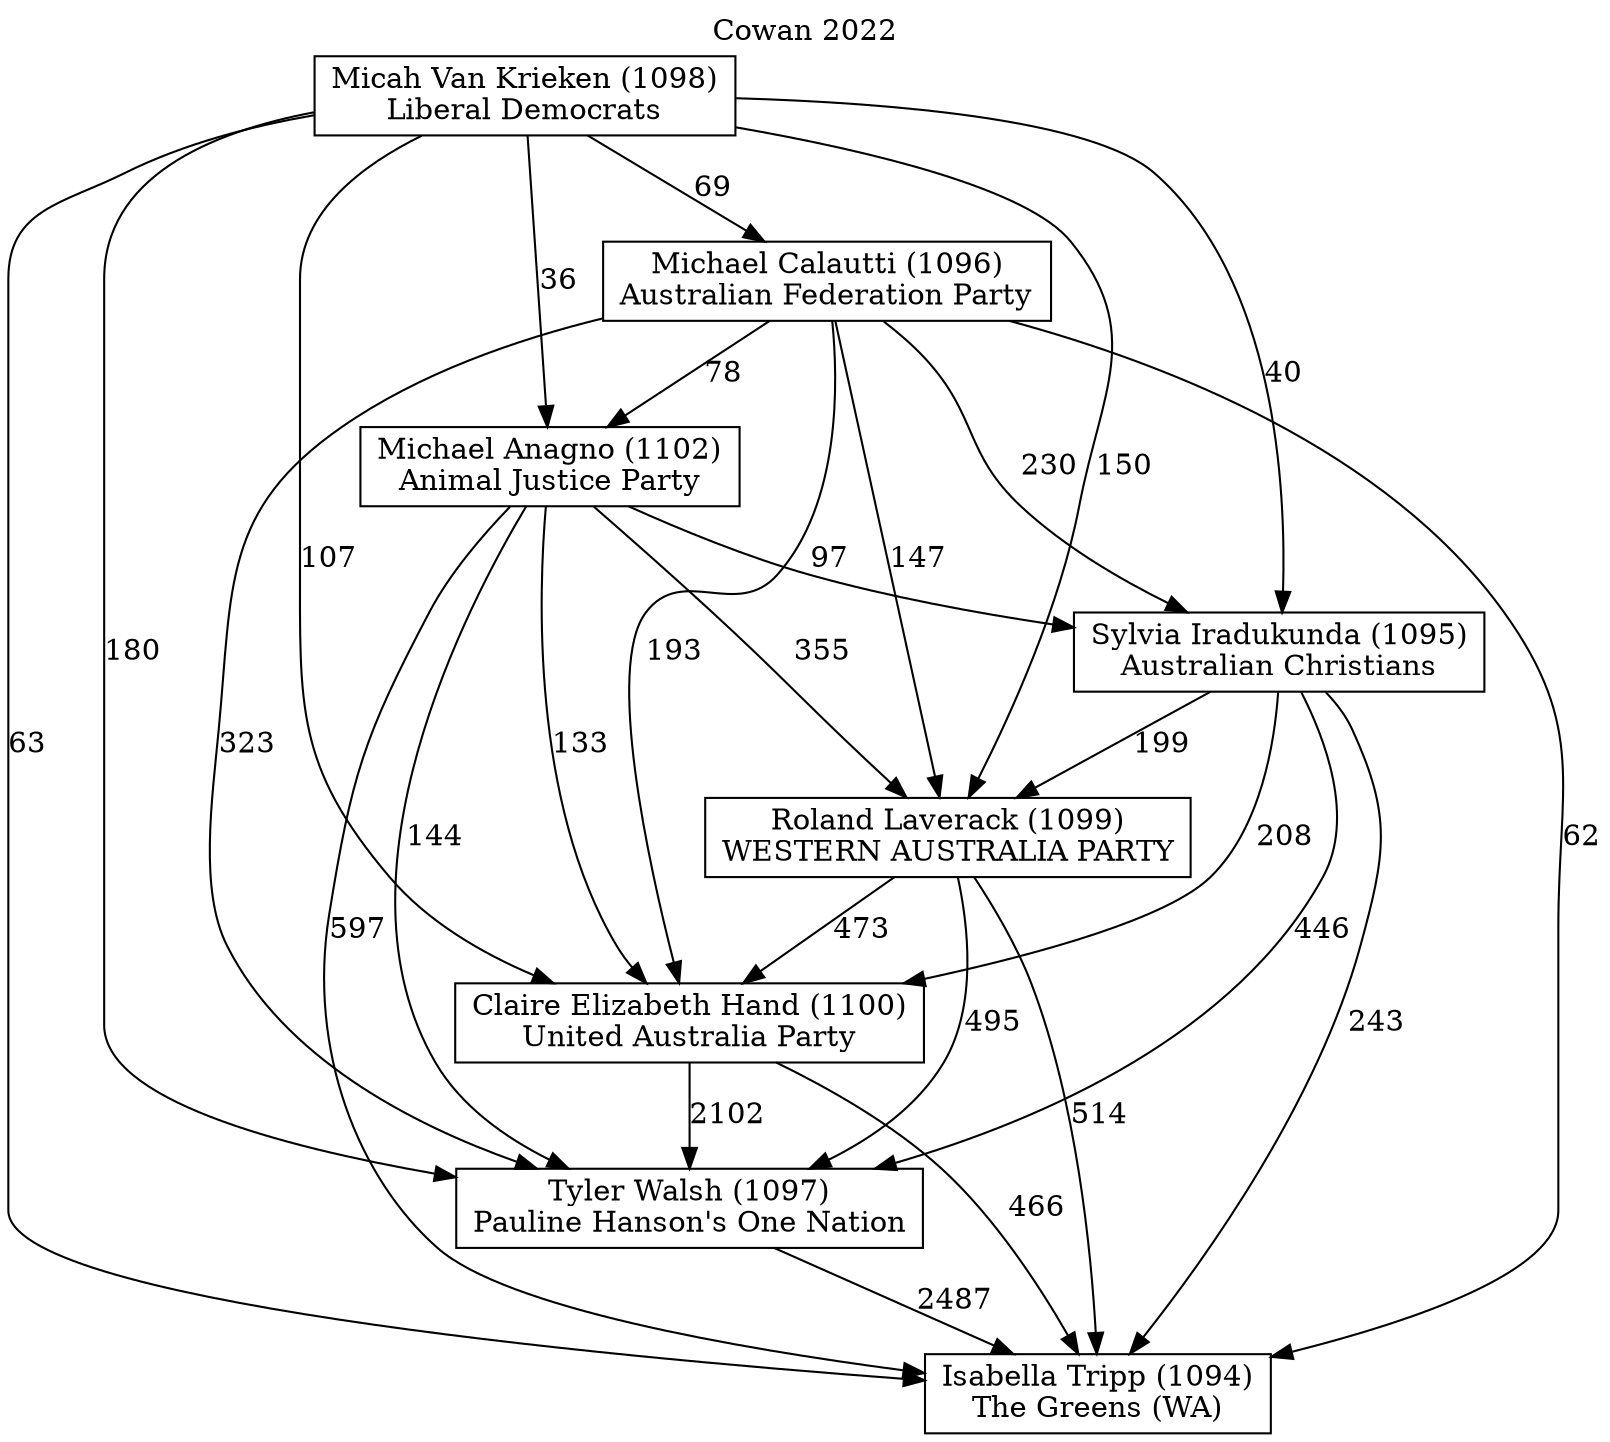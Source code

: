 // House preference flow
digraph "Isabella Tripp (1094)_Cowan_2022" {
	graph [label="Cowan 2022" labelloc=t mclimit=10]
	node [shape=box]
	"Sylvia Iradukunda (1095)" [label="Sylvia Iradukunda (1095)
Australian Christians"]
	"Micah Van Krieken (1098)" [label="Micah Van Krieken (1098)
Liberal Democrats"]
	"Tyler Walsh (1097)" [label="Tyler Walsh (1097)
Pauline Hanson's One Nation"]
	"Roland Laverack (1099)" [label="Roland Laverack (1099)
WESTERN AUSTRALIA PARTY"]
	"Isabella Tripp (1094)" [label="Isabella Tripp (1094)
The Greens (WA)"]
	"Michael Calautti (1096)" [label="Michael Calautti (1096)
Australian Federation Party"]
	"Michael Anagno (1102)" [label="Michael Anagno (1102)
Animal Justice Party"]
	"Claire Elizabeth Hand (1100)" [label="Claire Elizabeth Hand (1100)
United Australia Party"]
	"Micah Van Krieken (1098)" -> "Michael Anagno (1102)" [label=36]
	"Micah Van Krieken (1098)" -> "Sylvia Iradukunda (1095)" [label=40]
	"Micah Van Krieken (1098)" -> "Tyler Walsh (1097)" [label=180]
	"Roland Laverack (1099)" -> "Claire Elizabeth Hand (1100)" [label=473]
	"Micah Van Krieken (1098)" -> "Roland Laverack (1099)" [label=150]
	"Sylvia Iradukunda (1095)" -> "Isabella Tripp (1094)" [label=243]
	"Michael Anagno (1102)" -> "Claire Elizabeth Hand (1100)" [label=133]
	"Michael Anagno (1102)" -> "Sylvia Iradukunda (1095)" [label=97]
	"Sylvia Iradukunda (1095)" -> "Tyler Walsh (1097)" [label=446]
	"Michael Calautti (1096)" -> "Claire Elizabeth Hand (1100)" [label=193]
	"Michael Anagno (1102)" -> "Roland Laverack (1099)" [label=355]
	"Micah Van Krieken (1098)" -> "Claire Elizabeth Hand (1100)" [label=107]
	"Michael Anagno (1102)" -> "Isabella Tripp (1094)" [label=597]
	"Michael Calautti (1096)" -> "Isabella Tripp (1094)" [label=62]
	"Roland Laverack (1099)" -> "Tyler Walsh (1097)" [label=495]
	"Michael Calautti (1096)" -> "Michael Anagno (1102)" [label=78]
	"Claire Elizabeth Hand (1100)" -> "Isabella Tripp (1094)" [label=466]
	"Michael Calautti (1096)" -> "Roland Laverack (1099)" [label=147]
	"Claire Elizabeth Hand (1100)" -> "Tyler Walsh (1097)" [label=2102]
	"Sylvia Iradukunda (1095)" -> "Roland Laverack (1099)" [label=199]
	"Roland Laverack (1099)" -> "Isabella Tripp (1094)" [label=514]
	"Sylvia Iradukunda (1095)" -> "Claire Elizabeth Hand (1100)" [label=208]
	"Michael Anagno (1102)" -> "Tyler Walsh (1097)" [label=144]
	"Michael Calautti (1096)" -> "Tyler Walsh (1097)" [label=323]
	"Micah Van Krieken (1098)" -> "Michael Calautti (1096)" [label=69]
	"Tyler Walsh (1097)" -> "Isabella Tripp (1094)" [label=2487]
	"Michael Calautti (1096)" -> "Sylvia Iradukunda (1095)" [label=230]
	"Micah Van Krieken (1098)" -> "Isabella Tripp (1094)" [label=63]
}

